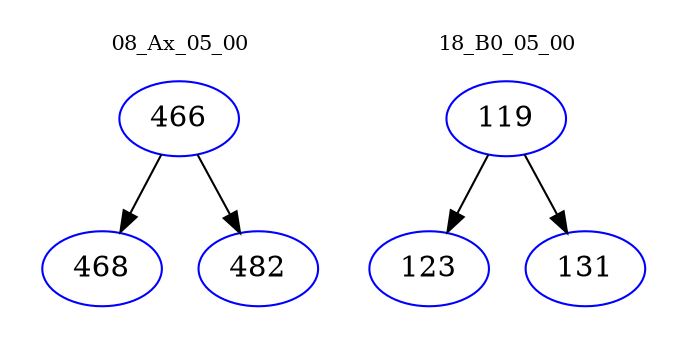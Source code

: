 digraph{
subgraph cluster_0 {
color = white
label = "08_Ax_05_00";
fontsize=10;
T0_466 [label="466", color="blue"]
T0_466 -> T0_468 [color="black"]
T0_468 [label="468", color="blue"]
T0_466 -> T0_482 [color="black"]
T0_482 [label="482", color="blue"]
}
subgraph cluster_1 {
color = white
label = "18_B0_05_00";
fontsize=10;
T1_119 [label="119", color="blue"]
T1_119 -> T1_123 [color="black"]
T1_123 [label="123", color="blue"]
T1_119 -> T1_131 [color="black"]
T1_131 [label="131", color="blue"]
}
}
